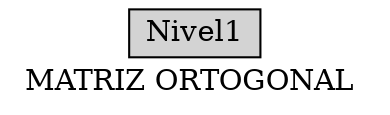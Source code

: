 digraph G{
node[shape=record, height=.1,style=filled];
edge[color=black];
rankdir=UD;

{rank=min;Nivel1;

};



label = "MATRIZ ORTOGONAL ";

}
